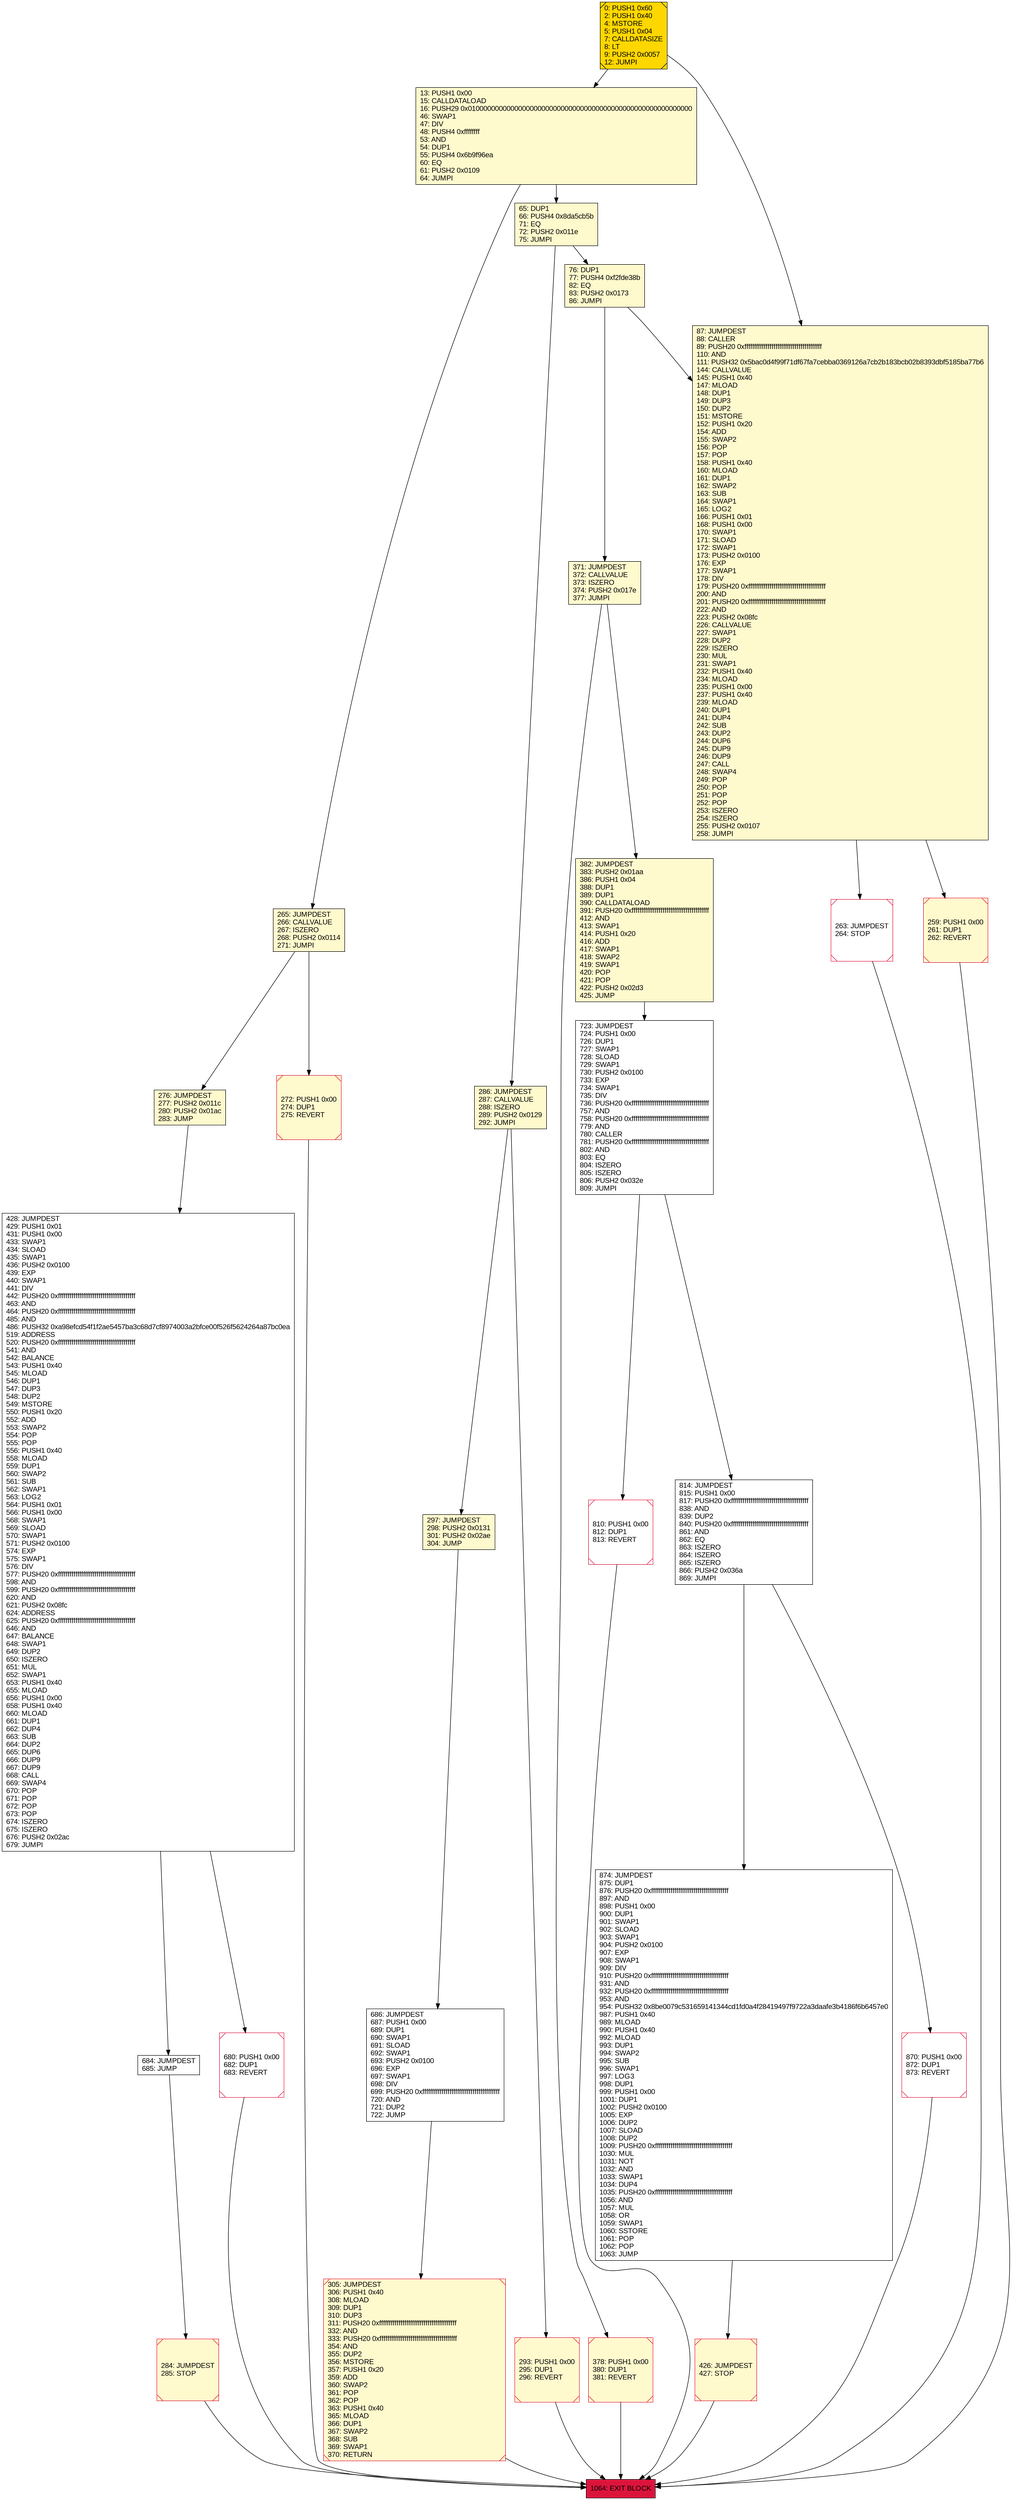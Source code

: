 digraph G {
bgcolor=transparent rankdir=UD;
node [shape=box style=filled color=black fillcolor=white fontname=arial fontcolor=black];
286 [label="286: JUMPDEST\l287: CALLVALUE\l288: ISZERO\l289: PUSH2 0x0129\l292: JUMPI\l" fillcolor=lemonchiffon ];
293 [label="293: PUSH1 0x00\l295: DUP1\l296: REVERT\l" fillcolor=lemonchiffon shape=Msquare color=crimson ];
428 [label="428: JUMPDEST\l429: PUSH1 0x01\l431: PUSH1 0x00\l433: SWAP1\l434: SLOAD\l435: SWAP1\l436: PUSH2 0x0100\l439: EXP\l440: SWAP1\l441: DIV\l442: PUSH20 0xffffffffffffffffffffffffffffffffffffffff\l463: AND\l464: PUSH20 0xffffffffffffffffffffffffffffffffffffffff\l485: AND\l486: PUSH32 0xa98efcd54f1f2ae5457ba3c68d7cf8974003a2bfce00f526f5624264a87bc0ea\l519: ADDRESS\l520: PUSH20 0xffffffffffffffffffffffffffffffffffffffff\l541: AND\l542: BALANCE\l543: PUSH1 0x40\l545: MLOAD\l546: DUP1\l547: DUP3\l548: DUP2\l549: MSTORE\l550: PUSH1 0x20\l552: ADD\l553: SWAP2\l554: POP\l555: POP\l556: PUSH1 0x40\l558: MLOAD\l559: DUP1\l560: SWAP2\l561: SUB\l562: SWAP1\l563: LOG2\l564: PUSH1 0x01\l566: PUSH1 0x00\l568: SWAP1\l569: SLOAD\l570: SWAP1\l571: PUSH2 0x0100\l574: EXP\l575: SWAP1\l576: DIV\l577: PUSH20 0xffffffffffffffffffffffffffffffffffffffff\l598: AND\l599: PUSH20 0xffffffffffffffffffffffffffffffffffffffff\l620: AND\l621: PUSH2 0x08fc\l624: ADDRESS\l625: PUSH20 0xffffffffffffffffffffffffffffffffffffffff\l646: AND\l647: BALANCE\l648: SWAP1\l649: DUP2\l650: ISZERO\l651: MUL\l652: SWAP1\l653: PUSH1 0x40\l655: MLOAD\l656: PUSH1 0x00\l658: PUSH1 0x40\l660: MLOAD\l661: DUP1\l662: DUP4\l663: SUB\l664: DUP2\l665: DUP6\l666: DUP9\l667: DUP9\l668: CALL\l669: SWAP4\l670: POP\l671: POP\l672: POP\l673: POP\l674: ISZERO\l675: ISZERO\l676: PUSH2 0x02ac\l679: JUMPI\l" ];
297 [label="297: JUMPDEST\l298: PUSH2 0x0131\l301: PUSH2 0x02ae\l304: JUMP\l" fillcolor=lemonchiffon ];
870 [label="870: PUSH1 0x00\l872: DUP1\l873: REVERT\l" shape=Msquare color=crimson ];
284 [label="284: JUMPDEST\l285: STOP\l" fillcolor=lemonchiffon shape=Msquare color=crimson ];
680 [label="680: PUSH1 0x00\l682: DUP1\l683: REVERT\l" shape=Msquare color=crimson ];
814 [label="814: JUMPDEST\l815: PUSH1 0x00\l817: PUSH20 0xffffffffffffffffffffffffffffffffffffffff\l838: AND\l839: DUP2\l840: PUSH20 0xffffffffffffffffffffffffffffffffffffffff\l861: AND\l862: EQ\l863: ISZERO\l864: ISZERO\l865: ISZERO\l866: PUSH2 0x036a\l869: JUMPI\l" ];
13 [label="13: PUSH1 0x00\l15: CALLDATALOAD\l16: PUSH29 0x0100000000000000000000000000000000000000000000000000000000\l46: SWAP1\l47: DIV\l48: PUSH4 0xffffffff\l53: AND\l54: DUP1\l55: PUSH4 0x6b9f96ea\l60: EQ\l61: PUSH2 0x0109\l64: JUMPI\l" fillcolor=lemonchiffon ];
810 [label="810: PUSH1 0x00\l812: DUP1\l813: REVERT\l" shape=Msquare color=crimson ];
276 [label="276: JUMPDEST\l277: PUSH2 0x011c\l280: PUSH2 0x01ac\l283: JUMP\l" fillcolor=lemonchiffon ];
723 [label="723: JUMPDEST\l724: PUSH1 0x00\l726: DUP1\l727: SWAP1\l728: SLOAD\l729: SWAP1\l730: PUSH2 0x0100\l733: EXP\l734: SWAP1\l735: DIV\l736: PUSH20 0xffffffffffffffffffffffffffffffffffffffff\l757: AND\l758: PUSH20 0xffffffffffffffffffffffffffffffffffffffff\l779: AND\l780: CALLER\l781: PUSH20 0xffffffffffffffffffffffffffffffffffffffff\l802: AND\l803: EQ\l804: ISZERO\l805: ISZERO\l806: PUSH2 0x032e\l809: JUMPI\l" ];
263 [label="263: JUMPDEST\l264: STOP\l" shape=Msquare color=crimson ];
686 [label="686: JUMPDEST\l687: PUSH1 0x00\l689: DUP1\l690: SWAP1\l691: SLOAD\l692: SWAP1\l693: PUSH2 0x0100\l696: EXP\l697: SWAP1\l698: DIV\l699: PUSH20 0xffffffffffffffffffffffffffffffffffffffff\l720: AND\l721: DUP2\l722: JUMP\l" ];
874 [label="874: JUMPDEST\l875: DUP1\l876: PUSH20 0xffffffffffffffffffffffffffffffffffffffff\l897: AND\l898: PUSH1 0x00\l900: DUP1\l901: SWAP1\l902: SLOAD\l903: SWAP1\l904: PUSH2 0x0100\l907: EXP\l908: SWAP1\l909: DIV\l910: PUSH20 0xffffffffffffffffffffffffffffffffffffffff\l931: AND\l932: PUSH20 0xffffffffffffffffffffffffffffffffffffffff\l953: AND\l954: PUSH32 0x8be0079c531659141344cd1fd0a4f28419497f9722a3daafe3b4186f6b6457e0\l987: PUSH1 0x40\l989: MLOAD\l990: PUSH1 0x40\l992: MLOAD\l993: DUP1\l994: SWAP2\l995: SUB\l996: SWAP1\l997: LOG3\l998: DUP1\l999: PUSH1 0x00\l1001: DUP1\l1002: PUSH2 0x0100\l1005: EXP\l1006: DUP2\l1007: SLOAD\l1008: DUP2\l1009: PUSH20 0xffffffffffffffffffffffffffffffffffffffff\l1030: MUL\l1031: NOT\l1032: AND\l1033: SWAP1\l1034: DUP4\l1035: PUSH20 0xffffffffffffffffffffffffffffffffffffffff\l1056: AND\l1057: MUL\l1058: OR\l1059: SWAP1\l1060: SSTORE\l1061: POP\l1062: POP\l1063: JUMP\l" ];
76 [label="76: DUP1\l77: PUSH4 0xf2fde38b\l82: EQ\l83: PUSH2 0x0173\l86: JUMPI\l" fillcolor=lemonchiffon ];
378 [label="378: PUSH1 0x00\l380: DUP1\l381: REVERT\l" fillcolor=lemonchiffon shape=Msquare color=crimson ];
684 [label="684: JUMPDEST\l685: JUMP\l" ];
259 [label="259: PUSH1 0x00\l261: DUP1\l262: REVERT\l" fillcolor=lemonchiffon shape=Msquare color=crimson ];
305 [label="305: JUMPDEST\l306: PUSH1 0x40\l308: MLOAD\l309: DUP1\l310: DUP3\l311: PUSH20 0xffffffffffffffffffffffffffffffffffffffff\l332: AND\l333: PUSH20 0xffffffffffffffffffffffffffffffffffffffff\l354: AND\l355: DUP2\l356: MSTORE\l357: PUSH1 0x20\l359: ADD\l360: SWAP2\l361: POP\l362: POP\l363: PUSH1 0x40\l365: MLOAD\l366: DUP1\l367: SWAP2\l368: SUB\l369: SWAP1\l370: RETURN\l" fillcolor=lemonchiffon shape=Msquare color=crimson ];
87 [label="87: JUMPDEST\l88: CALLER\l89: PUSH20 0xffffffffffffffffffffffffffffffffffffffff\l110: AND\l111: PUSH32 0x5bac0d4f99f71df67fa7cebba0369126a7cb2b183bcb02b8393dbf5185ba77b6\l144: CALLVALUE\l145: PUSH1 0x40\l147: MLOAD\l148: DUP1\l149: DUP3\l150: DUP2\l151: MSTORE\l152: PUSH1 0x20\l154: ADD\l155: SWAP2\l156: POP\l157: POP\l158: PUSH1 0x40\l160: MLOAD\l161: DUP1\l162: SWAP2\l163: SUB\l164: SWAP1\l165: LOG2\l166: PUSH1 0x01\l168: PUSH1 0x00\l170: SWAP1\l171: SLOAD\l172: SWAP1\l173: PUSH2 0x0100\l176: EXP\l177: SWAP1\l178: DIV\l179: PUSH20 0xffffffffffffffffffffffffffffffffffffffff\l200: AND\l201: PUSH20 0xffffffffffffffffffffffffffffffffffffffff\l222: AND\l223: PUSH2 0x08fc\l226: CALLVALUE\l227: SWAP1\l228: DUP2\l229: ISZERO\l230: MUL\l231: SWAP1\l232: PUSH1 0x40\l234: MLOAD\l235: PUSH1 0x00\l237: PUSH1 0x40\l239: MLOAD\l240: DUP1\l241: DUP4\l242: SUB\l243: DUP2\l244: DUP6\l245: DUP9\l246: DUP9\l247: CALL\l248: SWAP4\l249: POP\l250: POP\l251: POP\l252: POP\l253: ISZERO\l254: ISZERO\l255: PUSH2 0x0107\l258: JUMPI\l" fillcolor=lemonchiffon ];
65 [label="65: DUP1\l66: PUSH4 0x8da5cb5b\l71: EQ\l72: PUSH2 0x011e\l75: JUMPI\l" fillcolor=lemonchiffon ];
371 [label="371: JUMPDEST\l372: CALLVALUE\l373: ISZERO\l374: PUSH2 0x017e\l377: JUMPI\l" fillcolor=lemonchiffon ];
1064 [label="1064: EXIT BLOCK\l" fillcolor=crimson ];
382 [label="382: JUMPDEST\l383: PUSH2 0x01aa\l386: PUSH1 0x04\l388: DUP1\l389: DUP1\l390: CALLDATALOAD\l391: PUSH20 0xffffffffffffffffffffffffffffffffffffffff\l412: AND\l413: SWAP1\l414: PUSH1 0x20\l416: ADD\l417: SWAP1\l418: SWAP2\l419: SWAP1\l420: POP\l421: POP\l422: PUSH2 0x02d3\l425: JUMP\l" fillcolor=lemonchiffon ];
272 [label="272: PUSH1 0x00\l274: DUP1\l275: REVERT\l" fillcolor=lemonchiffon shape=Msquare color=crimson ];
265 [label="265: JUMPDEST\l266: CALLVALUE\l267: ISZERO\l268: PUSH2 0x0114\l271: JUMPI\l" fillcolor=lemonchiffon ];
0 [label="0: PUSH1 0x60\l2: PUSH1 0x40\l4: MSTORE\l5: PUSH1 0x04\l7: CALLDATASIZE\l8: LT\l9: PUSH2 0x0057\l12: JUMPI\l" fillcolor=lemonchiffon shape=Msquare fillcolor=gold ];
426 [label="426: JUMPDEST\l427: STOP\l" fillcolor=lemonchiffon shape=Msquare color=crimson ];
87 -> 259;
265 -> 272;
286 -> 293;
286 -> 297;
276 -> 428;
259 -> 1064;
305 -> 1064;
428 -> 680;
814 -> 870;
371 -> 382;
0 -> 87;
814 -> 874;
684 -> 284;
426 -> 1064;
272 -> 1064;
723 -> 814;
723 -> 810;
297 -> 686;
428 -> 684;
284 -> 1064;
680 -> 1064;
810 -> 1064;
65 -> 286;
874 -> 426;
293 -> 1064;
13 -> 65;
870 -> 1064;
87 -> 263;
378 -> 1064;
0 -> 13;
76 -> 87;
13 -> 265;
382 -> 723;
686 -> 305;
263 -> 1064;
76 -> 371;
371 -> 378;
265 -> 276;
65 -> 76;
}